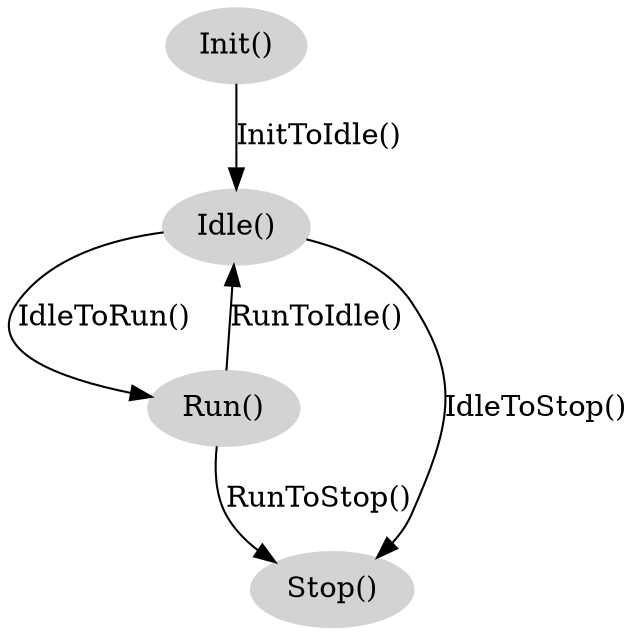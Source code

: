 
digraph common_fsm {

    subgraph engine {
        style=filled
        color=grey
        label="Logger"
        node [shape=ellipse,style=filled,color=lightgrey]
        "Init()"
        node [shape=ellipse]
        "Init()" -> "Idle()" [label="InitToIdle()"]
        "Idle()" -> "Run()" [label="IdleToRun()"]
        "Run()" -> "Idle()" [label="RunToIdle()"]
        "Run()" -> "Stop()" [label="RunToStop()"]
        "Idle()" -> "Stop()" [label="IdleToStop()"]
    }

}
